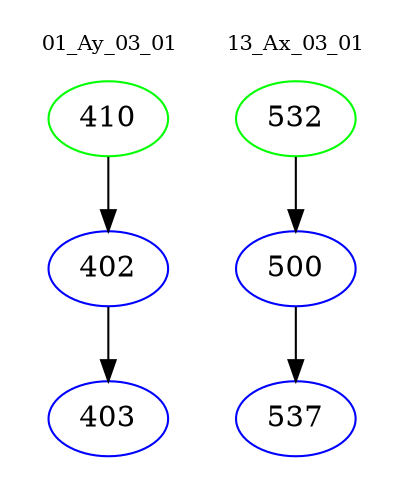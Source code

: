 digraph{
subgraph cluster_0 {
color = white
label = "01_Ay_03_01";
fontsize=10;
T0_410 [label="410", color="green"]
T0_410 -> T0_402 [color="black"]
T0_402 [label="402", color="blue"]
T0_402 -> T0_403 [color="black"]
T0_403 [label="403", color="blue"]
}
subgraph cluster_1 {
color = white
label = "13_Ax_03_01";
fontsize=10;
T1_532 [label="532", color="green"]
T1_532 -> T1_500 [color="black"]
T1_500 [label="500", color="blue"]
T1_500 -> T1_537 [color="black"]
T1_537 [label="537", color="blue"]
}
}
